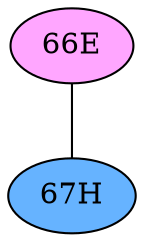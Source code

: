 // The Round Table
graph {
	"66E" [fillcolor="#FFA6FF" style=radial]
	"67H" [fillcolor="#66B3FF" style=radial]
	"66E" -- "67H" [penwidth=1]
}
